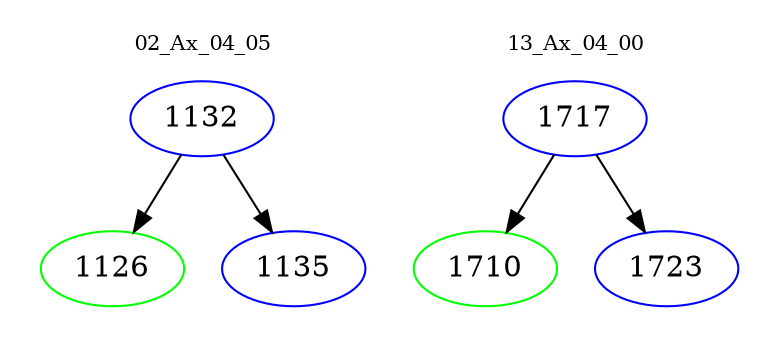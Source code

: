 digraph{
subgraph cluster_0 {
color = white
label = "02_Ax_04_05";
fontsize=10;
T0_1132 [label="1132", color="blue"]
T0_1132 -> T0_1126 [color="black"]
T0_1126 [label="1126", color="green"]
T0_1132 -> T0_1135 [color="black"]
T0_1135 [label="1135", color="blue"]
}
subgraph cluster_1 {
color = white
label = "13_Ax_04_00";
fontsize=10;
T1_1717 [label="1717", color="blue"]
T1_1717 -> T1_1710 [color="black"]
T1_1710 [label="1710", color="green"]
T1_1717 -> T1_1723 [color="black"]
T1_1723 [label="1723", color="blue"]
}
}
